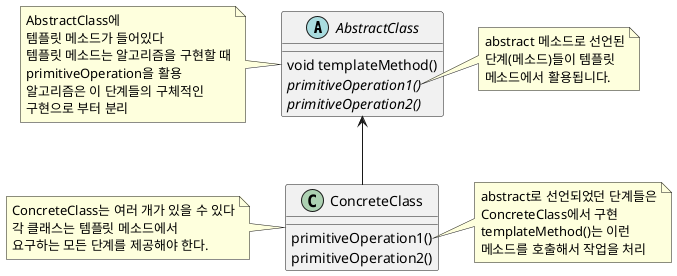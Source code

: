 @startuml
'https://plantuml.com/class-diagram
  abstract class AbstractClass{
    void templateMethod()
    {abstract} primitiveOperation1()
    {abstract} primitiveOperation2()
  }

  note left
    AbstractClass에
    템플릿 메소드가 들어있다
    템플릿 메소드는 알고리즘을 구현할 때
    primitiveOperation을 활용
    알고리즘은 이 단계들의 구체적인
    구현으로 부터 분리
  end note

  note right of AbstractClass::primitiveOperation1
    abstract 메소드로 선언된
    단계(메소드)들이 템플릿
    메소드에서 활용됩니다.
  end note

  class ConcreteClass{
    primitiveOperation1()
    primitiveOperation2()
  }

  note left
    ConcreteClass는 여러 개가 있을 수 있다
    각 클래스는 템플릿 메소드에서
    요구하는 모든 단계를 제공해야 한다.
  end note

  note right of ConcreteClass::primitiveOperation1
    abstract로 선언되었던 단계들은
    ConcreteClass에서 구현
    templateMethod()는 이런
    메소드를 호출해서 작업을 처리
  end note

  ConcreteClass -u-> AbstractClass


@enduml